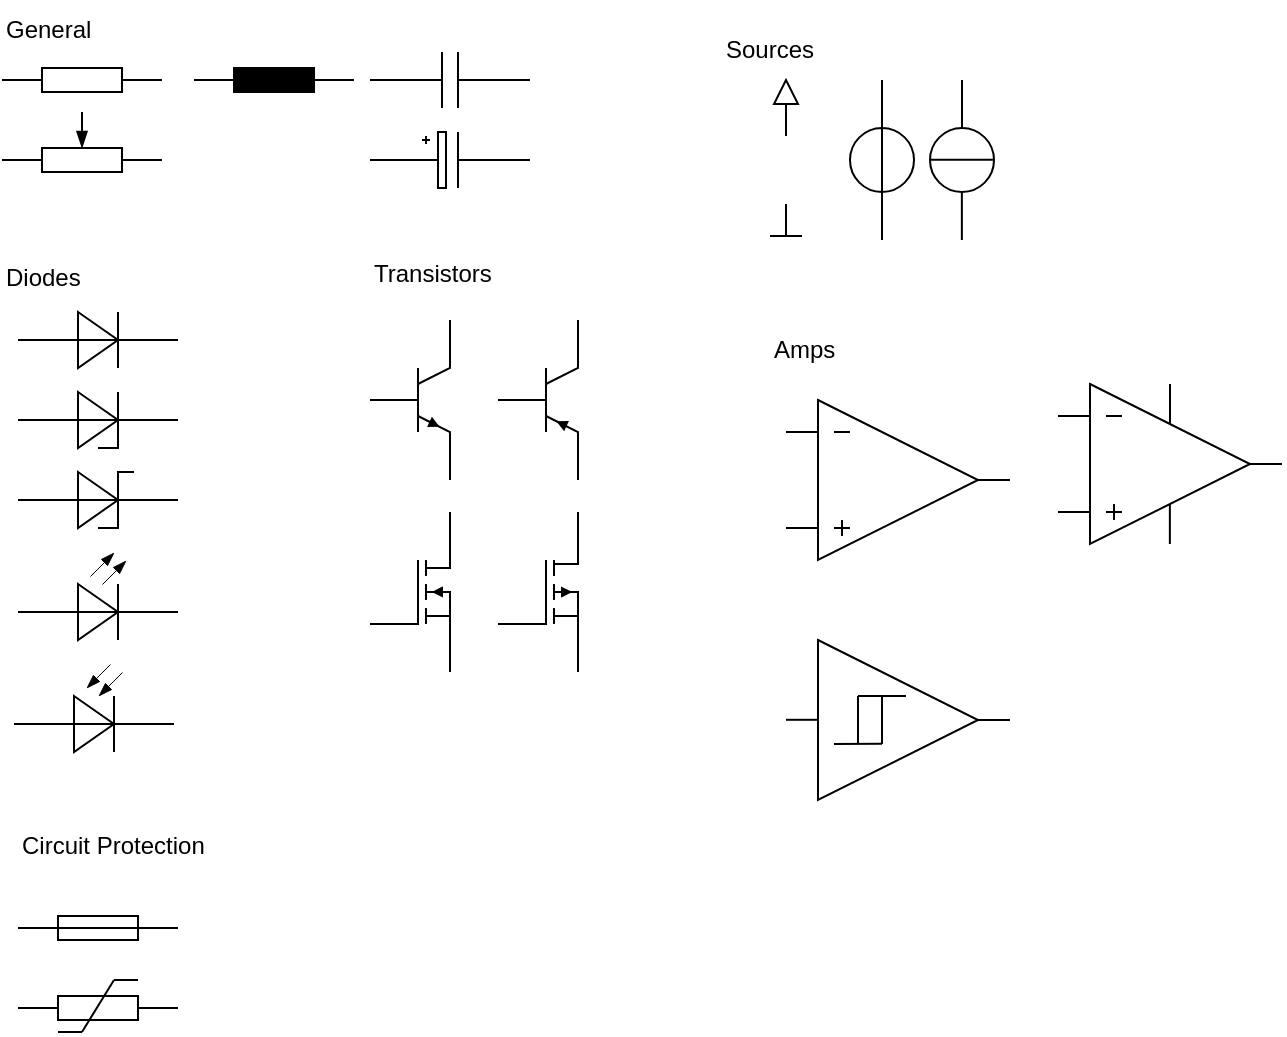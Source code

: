 <mxfile version="24.8.4">
  <diagram name="Seite-1" id="uJF8WzIQmdPLeI6v2VDX">
    <mxGraphModel dx="519" dy="517" grid="1" gridSize="2" guides="1" tooltips="1" connect="1" arrows="1" fold="1" page="1" pageScale="1" pageWidth="827" pageHeight="1169" math="1" shadow="0">
      <root>
        <mxCell id="0" />
        <mxCell id="1" parent="0" />
        <mxCell id="lXGe02pRSFepRyIFXycR-117" value="" style="group" parent="1" vertex="1" connectable="0">
          <mxGeometry x="120" y="42" width="80" height="12" as="geometry" />
        </mxCell>
        <mxCell id="lXGe02pRSFepRyIFXycR-118" value="" style="rounded=0;whiteSpace=wrap;html=1;movable=1;resizable=1;rotatable=1;deletable=1;editable=1;locked=0;connectable=0;container=0;rotation=0;points=[];glass=0;fillColor=#000000;" parent="lXGe02pRSFepRyIFXycR-117" vertex="1">
          <mxGeometry x="20" width="40" height="12" as="geometry" />
        </mxCell>
        <mxCell id="lXGe02pRSFepRyIFXycR-119" value="" style="endArrow=none;html=1;rounded=0;exitX=1;exitY=0.5;exitDx=0;exitDy=0;movable=1;resizable=1;rotatable=1;deletable=1;editable=1;locked=0;connectable=1;" parent="lXGe02pRSFepRyIFXycR-117" source="lXGe02pRSFepRyIFXycR-118" edge="1">
          <mxGeometry width="50" height="50" relative="1" as="geometry">
            <mxPoint x="80" y="76" as="sourcePoint" />
            <mxPoint x="80" y="6" as="targetPoint" />
          </mxGeometry>
        </mxCell>
        <mxCell id="lXGe02pRSFepRyIFXycR-120" value="" style="endArrow=none;html=1;rounded=0;exitX=0;exitY=0.5;exitDx=0;exitDy=0;movable=1;resizable=1;rotatable=1;deletable=1;editable=1;locked=0;connectable=1;" parent="lXGe02pRSFepRyIFXycR-117" source="lXGe02pRSFepRyIFXycR-118" edge="1">
          <mxGeometry width="50" height="50" relative="1" as="geometry">
            <mxPoint x="15" y="6" as="sourcePoint" />
            <mxPoint y="6" as="targetPoint" />
          </mxGeometry>
        </mxCell>
        <mxCell id="lXGe02pRSFepRyIFXycR-121" value="" style="group" parent="1" vertex="1" connectable="0">
          <mxGeometry x="24" y="42" width="80" height="12" as="geometry" />
        </mxCell>
        <mxCell id="lXGe02pRSFepRyIFXycR-122" value="" style="rounded=0;whiteSpace=wrap;html=1;movable=1;resizable=1;rotatable=1;deletable=1;editable=1;locked=0;connectable=0;container=0;rotation=0;points=[];glass=0;fillColor=none;" parent="lXGe02pRSFepRyIFXycR-121" vertex="1">
          <mxGeometry x="20" width="40" height="12" as="geometry" />
        </mxCell>
        <mxCell id="lXGe02pRSFepRyIFXycR-123" value="" style="endArrow=none;html=1;rounded=0;exitX=1;exitY=0.5;exitDx=0;exitDy=0;movable=1;resizable=1;rotatable=1;deletable=1;editable=1;locked=0;connectable=1;" parent="lXGe02pRSFepRyIFXycR-121" source="lXGe02pRSFepRyIFXycR-122" edge="1">
          <mxGeometry width="50" height="50" relative="1" as="geometry">
            <mxPoint x="80" y="76" as="sourcePoint" />
            <mxPoint x="80" y="6" as="targetPoint" />
          </mxGeometry>
        </mxCell>
        <mxCell id="lXGe02pRSFepRyIFXycR-124" value="" style="endArrow=none;html=1;rounded=0;exitX=0;exitY=0.5;exitDx=0;exitDy=0;movable=1;resizable=1;rotatable=1;deletable=1;editable=1;locked=0;connectable=1;" parent="lXGe02pRSFepRyIFXycR-121" source="lXGe02pRSFepRyIFXycR-122" edge="1">
          <mxGeometry width="50" height="50" relative="1" as="geometry">
            <mxPoint x="15" y="6" as="sourcePoint" />
            <mxPoint y="6" as="targetPoint" />
          </mxGeometry>
        </mxCell>
        <mxCell id="lXGe02pRSFepRyIFXycR-125" value="" style="group" parent="1" vertex="1" connectable="0">
          <mxGeometry x="208" y="34" width="80" height="28" as="geometry" />
        </mxCell>
        <mxCell id="lXGe02pRSFepRyIFXycR-126" value="" style="endArrow=none;html=1;rounded=0;movable=1;resizable=1;rotatable=1;deletable=1;editable=1;locked=0;connectable=1;" parent="lXGe02pRSFepRyIFXycR-125" edge="1">
          <mxGeometry width="50" height="50" relative="1" as="geometry">
            <mxPoint x="44" y="14" as="sourcePoint" />
            <mxPoint x="80" y="14" as="targetPoint" />
          </mxGeometry>
        </mxCell>
        <mxCell id="lXGe02pRSFepRyIFXycR-127" value="" style="endArrow=none;html=1;rounded=0;movable=1;resizable=1;rotatable=1;deletable=1;editable=1;locked=0;connectable=1;" parent="lXGe02pRSFepRyIFXycR-125" edge="1">
          <mxGeometry width="50" height="50" relative="1" as="geometry">
            <mxPoint x="36" y="14" as="sourcePoint" />
            <mxPoint y="14" as="targetPoint" />
          </mxGeometry>
        </mxCell>
        <mxCell id="lXGe02pRSFepRyIFXycR-128" value="" style="endArrow=none;html=1;rounded=0;movable=1;resizable=1;rotatable=1;deletable=1;editable=1;locked=0;connectable=1;" parent="lXGe02pRSFepRyIFXycR-125" edge="1">
          <mxGeometry width="50" height="50" relative="1" as="geometry">
            <mxPoint x="36" y="28" as="sourcePoint" />
            <mxPoint x="36" as="targetPoint" />
          </mxGeometry>
        </mxCell>
        <mxCell id="lXGe02pRSFepRyIFXycR-129" value="" style="endArrow=none;html=1;rounded=0;movable=1;resizable=1;rotatable=1;deletable=1;editable=1;locked=0;connectable=1;" parent="lXGe02pRSFepRyIFXycR-125" edge="1">
          <mxGeometry width="50" height="50" relative="1" as="geometry">
            <mxPoint x="44" y="28" as="sourcePoint" />
            <mxPoint x="44" as="targetPoint" />
          </mxGeometry>
        </mxCell>
        <mxCell id="lXGe02pRSFepRyIFXycR-130" value="" style="group" parent="1" vertex="1" connectable="0">
          <mxGeometry x="208" y="74" width="80" height="28" as="geometry" />
        </mxCell>
        <mxCell id="lXGe02pRSFepRyIFXycR-131" value="" style="endArrow=none;html=1;rounded=0;movable=1;resizable=1;rotatable=1;deletable=1;editable=1;locked=0;connectable=1;" parent="lXGe02pRSFepRyIFXycR-130" edge="1">
          <mxGeometry width="50" height="50" relative="1" as="geometry">
            <mxPoint x="44" y="14" as="sourcePoint" />
            <mxPoint x="80" y="14" as="targetPoint" />
          </mxGeometry>
        </mxCell>
        <mxCell id="lXGe02pRSFepRyIFXycR-132" value="" style="endArrow=none;html=1;rounded=0;movable=1;resizable=1;rotatable=1;deletable=1;editable=1;locked=0;connectable=1;" parent="lXGe02pRSFepRyIFXycR-130" edge="1">
          <mxGeometry width="50" height="50" relative="1" as="geometry">
            <mxPoint x="34" y="14" as="sourcePoint" />
            <mxPoint y="14" as="targetPoint" />
          </mxGeometry>
        </mxCell>
        <mxCell id="lXGe02pRSFepRyIFXycR-133" value="" style="endArrow=none;html=1;rounded=0;movable=1;resizable=1;rotatable=1;deletable=1;editable=1;locked=0;connectable=1;" parent="lXGe02pRSFepRyIFXycR-130" edge="1">
          <mxGeometry width="50" height="50" relative="1" as="geometry">
            <mxPoint x="44" y="28" as="sourcePoint" />
            <mxPoint x="44" as="targetPoint" />
          </mxGeometry>
        </mxCell>
        <mxCell id="lXGe02pRSFepRyIFXycR-134" value="" style="rounded=0;whiteSpace=wrap;html=1;fillColor=none;connectable=0;" parent="lXGe02pRSFepRyIFXycR-130" vertex="1">
          <mxGeometry x="34" width="4" height="28" as="geometry" />
        </mxCell>
        <mxCell id="lXGe02pRSFepRyIFXycR-135" value="" style="endArrow=none;html=1;rounded=0;movable=1;resizable=1;rotatable=1;deletable=1;editable=1;locked=0;connectable=1;" parent="lXGe02pRSFepRyIFXycR-130" edge="1">
          <mxGeometry width="50" height="50" relative="1" as="geometry">
            <mxPoint x="28" y="6" as="sourcePoint" />
            <mxPoint x="28" y="2" as="targetPoint" />
          </mxGeometry>
        </mxCell>
        <mxCell id="lXGe02pRSFepRyIFXycR-136" value="" style="endArrow=none;html=1;rounded=0;movable=1;resizable=1;rotatable=1;deletable=1;editable=1;locked=0;connectable=1;" parent="lXGe02pRSFepRyIFXycR-130" edge="1">
          <mxGeometry width="50" height="50" relative="1" as="geometry">
            <mxPoint x="30" y="4" as="sourcePoint" />
            <mxPoint x="26" y="4" as="targetPoint" />
            <Array as="points">
              <mxPoint x="28" y="4" />
            </Array>
          </mxGeometry>
        </mxCell>
        <mxCell id="lXGe02pRSFepRyIFXycR-137" value="" style="group" parent="1" vertex="1" connectable="0">
          <mxGeometry x="32" y="164" width="80" height="28" as="geometry" />
        </mxCell>
        <mxCell id="lXGe02pRSFepRyIFXycR-138" value="" style="endArrow=none;html=1;rounded=0;movable=1;resizable=1;rotatable=1;deletable=1;editable=1;locked=0;connectable=1;" parent="lXGe02pRSFepRyIFXycR-137" edge="1">
          <mxGeometry width="50" height="50" relative="1" as="geometry">
            <mxPoint x="80" y="14" as="sourcePoint" />
            <mxPoint y="14" as="targetPoint" />
          </mxGeometry>
        </mxCell>
        <mxCell id="lXGe02pRSFepRyIFXycR-139" value="" style="endArrow=none;html=1;rounded=0;movable=1;resizable=1;rotatable=1;deletable=1;editable=1;locked=0;connectable=1;" parent="lXGe02pRSFepRyIFXycR-137" edge="1">
          <mxGeometry width="50" height="50" relative="1" as="geometry">
            <mxPoint x="50" y="28" as="sourcePoint" />
            <mxPoint x="50" as="targetPoint" />
          </mxGeometry>
        </mxCell>
        <mxCell id="lXGe02pRSFepRyIFXycR-140" value="" style="triangle;whiteSpace=wrap;html=1;fillColor=none;rounded=0;points=[];connectable=0;" parent="lXGe02pRSFepRyIFXycR-137" vertex="1">
          <mxGeometry x="30" width="20" height="28" as="geometry" />
        </mxCell>
        <mxCell id="lXGe02pRSFepRyIFXycR-141" value="" style="group" parent="1" vertex="1" connectable="0">
          <mxGeometry x="32" y="204" width="80" height="28" as="geometry" />
        </mxCell>
        <mxCell id="lXGe02pRSFepRyIFXycR-142" value="" style="endArrow=none;html=1;rounded=0;movable=1;resizable=1;rotatable=1;deletable=1;editable=1;locked=0;connectable=1;" parent="lXGe02pRSFepRyIFXycR-141" edge="1">
          <mxGeometry width="50" height="50" relative="1" as="geometry">
            <mxPoint x="80" y="14" as="sourcePoint" />
            <mxPoint y="14" as="targetPoint" />
          </mxGeometry>
        </mxCell>
        <mxCell id="lXGe02pRSFepRyIFXycR-143" value="" style="endArrow=none;html=1;rounded=0;movable=1;resizable=1;rotatable=1;deletable=1;editable=1;locked=0;connectable=1;" parent="lXGe02pRSFepRyIFXycR-141" edge="1">
          <mxGeometry width="50" height="50" relative="1" as="geometry">
            <mxPoint x="40" y="28" as="sourcePoint" />
            <mxPoint x="50" as="targetPoint" />
            <Array as="points">
              <mxPoint x="50" y="28" />
            </Array>
          </mxGeometry>
        </mxCell>
        <mxCell id="lXGe02pRSFepRyIFXycR-144" value="" style="triangle;whiteSpace=wrap;html=1;fillColor=none;rounded=0;points=[];connectable=0;container=0;" parent="lXGe02pRSFepRyIFXycR-141" vertex="1">
          <mxGeometry x="30" width="20" height="28" as="geometry" />
        </mxCell>
        <mxCell id="lXGe02pRSFepRyIFXycR-145" value="" style="group" parent="1" vertex="1" connectable="0">
          <mxGeometry x="32" y="244" width="80" height="28" as="geometry" />
        </mxCell>
        <mxCell id="lXGe02pRSFepRyIFXycR-146" value="" style="endArrow=none;html=1;rounded=0;movable=1;resizable=1;rotatable=1;deletable=1;editable=1;locked=0;connectable=1;" parent="lXGe02pRSFepRyIFXycR-145" edge="1">
          <mxGeometry width="50" height="50" relative="1" as="geometry">
            <mxPoint x="80" y="14" as="sourcePoint" />
            <mxPoint y="14" as="targetPoint" />
          </mxGeometry>
        </mxCell>
        <mxCell id="lXGe02pRSFepRyIFXycR-147" value="" style="triangle;whiteSpace=wrap;html=1;fillColor=none;rounded=0;points=[];connectable=0;container=0;" parent="lXGe02pRSFepRyIFXycR-145" vertex="1">
          <mxGeometry x="30" width="20" height="28" as="geometry" />
        </mxCell>
        <mxCell id="lXGe02pRSFepRyIFXycR-148" value="" style="endArrow=none;html=1;rounded=0;movable=1;resizable=1;rotatable=1;deletable=1;editable=1;locked=0;connectable=1;" parent="lXGe02pRSFepRyIFXycR-145" edge="1">
          <mxGeometry width="50" height="50" relative="1" as="geometry">
            <mxPoint x="40" y="28" as="sourcePoint" />
            <mxPoint x="58" as="targetPoint" />
            <Array as="points">
              <mxPoint x="50" y="28" />
              <mxPoint x="50" />
            </Array>
          </mxGeometry>
        </mxCell>
        <mxCell id="lXGe02pRSFepRyIFXycR-149" value="" style="group;flipH=0;flipV=0;" parent="1" vertex="1" connectable="0">
          <mxGeometry x="208" y="168" width="40" height="80" as="geometry" />
        </mxCell>
        <mxCell id="lXGe02pRSFepRyIFXycR-150" value="" style="endArrow=none;html=1;rounded=0;movable=1;resizable=1;rotatable=1;deletable=1;editable=1;locked=0;connectable=1;" parent="lXGe02pRSFepRyIFXycR-149" edge="1">
          <mxGeometry width="50" height="50" relative="1" as="geometry">
            <mxPoint x="24" y="32" as="sourcePoint" />
            <mxPoint x="40" as="targetPoint" />
            <Array as="points">
              <mxPoint x="40" y="24" />
            </Array>
          </mxGeometry>
        </mxCell>
        <mxCell id="lXGe02pRSFepRyIFXycR-151" value="" style="endArrow=none;html=1;rounded=0;movable=1;resizable=1;rotatable=1;deletable=1;editable=1;locked=0;connectable=1;" parent="lXGe02pRSFepRyIFXycR-149" edge="1">
          <mxGeometry width="50" height="50" relative="1" as="geometry">
            <mxPoint x="24" y="48" as="sourcePoint" />
            <mxPoint x="40" y="80" as="targetPoint" />
            <Array as="points">
              <mxPoint x="40" y="56" />
            </Array>
          </mxGeometry>
        </mxCell>
        <mxCell id="lXGe02pRSFepRyIFXycR-152" value="" style="endArrow=none;html=1;rounded=0;movable=1;resizable=1;rotatable=1;deletable=1;editable=1;locked=0;connectable=1;" parent="lXGe02pRSFepRyIFXycR-149" edge="1">
          <mxGeometry width="50" height="50" relative="1" as="geometry">
            <mxPoint x="24" y="40" as="sourcePoint" />
            <mxPoint y="40" as="targetPoint" />
          </mxGeometry>
        </mxCell>
        <mxCell id="lXGe02pRSFepRyIFXycR-153" value="" style="endArrow=none;html=1;rounded=0;movable=1;resizable=1;rotatable=1;deletable=1;editable=1;locked=0;connectable=1;" parent="lXGe02pRSFepRyIFXycR-149" edge="1">
          <mxGeometry width="50" height="50" relative="1" as="geometry">
            <mxPoint x="24" y="56" as="sourcePoint" />
            <mxPoint x="24" y="24" as="targetPoint" />
          </mxGeometry>
        </mxCell>
        <mxCell id="lXGe02pRSFepRyIFXycR-154" value="" style="triangle;whiteSpace=wrap;html=1;fillColor=#000000;connectable=0;rotation=25;" parent="lXGe02pRSFepRyIFXycR-149" vertex="1">
          <mxGeometry x="30" y="50" width="4" height="4" as="geometry" />
        </mxCell>
        <mxCell id="lXGe02pRSFepRyIFXycR-155" value="" style="group;flipH=0;flipV=0;" parent="1" vertex="1" connectable="0">
          <mxGeometry x="272" y="168" width="40" height="80" as="geometry" />
        </mxCell>
        <mxCell id="lXGe02pRSFepRyIFXycR-156" value="" style="endArrow=none;html=1;rounded=0;movable=1;resizable=1;rotatable=1;deletable=1;editable=1;locked=0;connectable=1;" parent="lXGe02pRSFepRyIFXycR-155" edge="1">
          <mxGeometry width="50" height="50" relative="1" as="geometry">
            <mxPoint x="24" y="32" as="sourcePoint" />
            <mxPoint x="40" as="targetPoint" />
            <Array as="points">
              <mxPoint x="40" y="24" />
            </Array>
          </mxGeometry>
        </mxCell>
        <mxCell id="lXGe02pRSFepRyIFXycR-157" value="" style="endArrow=none;html=1;rounded=0;movable=1;resizable=1;rotatable=1;deletable=1;editable=1;locked=0;connectable=1;" parent="lXGe02pRSFepRyIFXycR-155" edge="1">
          <mxGeometry width="50" height="50" relative="1" as="geometry">
            <mxPoint x="24" y="48" as="sourcePoint" />
            <mxPoint x="40" y="80" as="targetPoint" />
            <Array as="points">
              <mxPoint x="40" y="56" />
            </Array>
          </mxGeometry>
        </mxCell>
        <mxCell id="lXGe02pRSFepRyIFXycR-158" value="" style="endArrow=none;html=1;rounded=0;movable=1;resizable=1;rotatable=1;deletable=1;editable=1;locked=0;connectable=1;" parent="lXGe02pRSFepRyIFXycR-155" edge="1">
          <mxGeometry width="50" height="50" relative="1" as="geometry">
            <mxPoint x="24" y="40" as="sourcePoint" />
            <mxPoint y="40" as="targetPoint" />
          </mxGeometry>
        </mxCell>
        <mxCell id="lXGe02pRSFepRyIFXycR-159" value="" style="endArrow=none;html=1;rounded=0;movable=1;resizable=1;rotatable=1;deletable=1;editable=1;locked=0;connectable=1;" parent="lXGe02pRSFepRyIFXycR-155" edge="1">
          <mxGeometry width="50" height="50" relative="1" as="geometry">
            <mxPoint x="24" y="56" as="sourcePoint" />
            <mxPoint x="24" y="24" as="targetPoint" />
          </mxGeometry>
        </mxCell>
        <mxCell id="lXGe02pRSFepRyIFXycR-160" value="" style="triangle;whiteSpace=wrap;html=1;fillColor=#000000;connectable=0;rotation=25;flipH=1;container=0;" parent="lXGe02pRSFepRyIFXycR-155" vertex="1">
          <mxGeometry x="30" y="50" width="4" height="4" as="geometry" />
        </mxCell>
        <mxCell id="lXGe02pRSFepRyIFXycR-179" value="" style="group" parent="1" vertex="1" connectable="0">
          <mxGeometry x="410" y="48" width="12" height="28" as="geometry" />
        </mxCell>
        <mxCell id="lXGe02pRSFepRyIFXycR-180" value="" style="endArrow=none;html=1;rounded=0;" parent="lXGe02pRSFepRyIFXycR-179" edge="1">
          <mxGeometry width="50" height="50" relative="1" as="geometry">
            <mxPoint x="6" y="28" as="sourcePoint" />
            <mxPoint x="6" y="12" as="targetPoint" />
          </mxGeometry>
        </mxCell>
        <mxCell id="lXGe02pRSFepRyIFXycR-181" value="" style="endArrow=none;html=1;rounded=0;" parent="lXGe02pRSFepRyIFXycR-179" edge="1">
          <mxGeometry width="50" height="50" relative="1" as="geometry">
            <mxPoint x="6" y="12" as="sourcePoint" />
            <mxPoint x="6" y="12" as="targetPoint" />
            <Array as="points">
              <mxPoint x="12" y="12" />
              <mxPoint x="6" />
              <mxPoint y="12" />
            </Array>
          </mxGeometry>
        </mxCell>
        <mxCell id="lXGe02pRSFepRyIFXycR-182" value="" style="group" parent="1" vertex="1" connectable="0">
          <mxGeometry x="408" y="110" width="16" height="16" as="geometry" />
        </mxCell>
        <mxCell id="lXGe02pRSFepRyIFXycR-183" value="" style="endArrow=none;html=1;rounded=0;" parent="lXGe02pRSFepRyIFXycR-182" edge="1">
          <mxGeometry width="50" height="50" relative="1" as="geometry">
            <mxPoint x="8" y="16" as="sourcePoint" />
            <mxPoint x="8" as="targetPoint" />
          </mxGeometry>
        </mxCell>
        <mxCell id="lXGe02pRSFepRyIFXycR-184" value="" style="endArrow=none;html=1;rounded=0;" parent="lXGe02pRSFepRyIFXycR-182" edge="1">
          <mxGeometry width="50" height="50" relative="1" as="geometry">
            <mxPoint x="16" y="16" as="sourcePoint" />
            <mxPoint y="16" as="targetPoint" />
          </mxGeometry>
        </mxCell>
        <mxCell id="lXGe02pRSFepRyIFXycR-189" value="General" style="text;html=1;align=left;verticalAlign=middle;whiteSpace=wrap;rounded=0;" parent="1" vertex="1">
          <mxGeometry x="24" y="8" width="60" height="30" as="geometry" />
        </mxCell>
        <mxCell id="lXGe02pRSFepRyIFXycR-190" value="Diodes" style="text;html=1;align=left;verticalAlign=middle;whiteSpace=wrap;rounded=0;" parent="1" vertex="1">
          <mxGeometry x="24" y="132" width="60" height="30" as="geometry" />
        </mxCell>
        <mxCell id="lXGe02pRSFepRyIFXycR-192" value="Sources" style="text;html=1;align=left;verticalAlign=middle;whiteSpace=wrap;rounded=0;" parent="1" vertex="1">
          <mxGeometry x="384" y="18" width="60" height="30" as="geometry" />
        </mxCell>
        <mxCell id="sxY93o5vpmKEjjtzFpRt-1" value="" style="group;rotation=-90;" vertex="1" connectable="0" parent="1">
          <mxGeometry x="50" y="266" width="44" height="80" as="geometry" />
        </mxCell>
        <mxCell id="sxY93o5vpmKEjjtzFpRt-2" value="" style="endArrow=blockThin;html=1;rounded=0;endFill=1;strokeWidth=0.5;" edge="1" parent="sxY93o5vpmKEjjtzFpRt-1">
          <mxGeometry width="50" height="50" relative="1" as="geometry">
            <mxPoint x="18" y="30" as="sourcePoint" />
            <mxPoint x="30" y="18" as="targetPoint" />
          </mxGeometry>
        </mxCell>
        <mxCell id="sxY93o5vpmKEjjtzFpRt-3" value="" style="endArrow=blockThin;html=1;rounded=0;endFill=1;strokeWidth=0.5;" edge="1" parent="sxY93o5vpmKEjjtzFpRt-1">
          <mxGeometry width="50" height="50" relative="1" as="geometry">
            <mxPoint x="24" y="34" as="sourcePoint" />
            <mxPoint x="36" y="22" as="targetPoint" />
          </mxGeometry>
        </mxCell>
        <mxCell id="sxY93o5vpmKEjjtzFpRt-4" value="" style="endArrow=none;html=1;rounded=0;movable=1;resizable=1;rotatable=1;deletable=1;editable=1;locked=0;connectable=1;" edge="1" parent="sxY93o5vpmKEjjtzFpRt-1">
          <mxGeometry width="50" height="50" relative="1" as="geometry">
            <mxPoint x="62" y="48" as="sourcePoint" />
            <mxPoint x="-18" y="48" as="targetPoint" />
          </mxGeometry>
        </mxCell>
        <mxCell id="sxY93o5vpmKEjjtzFpRt-5" value="" style="endArrow=none;html=1;rounded=0;movable=1;resizable=1;rotatable=1;deletable=1;editable=1;locked=0;connectable=1;" edge="1" parent="sxY93o5vpmKEjjtzFpRt-1">
          <mxGeometry width="50" height="50" relative="1" as="geometry">
            <mxPoint x="32" y="62" as="sourcePoint" />
            <mxPoint x="32" y="34" as="targetPoint" />
          </mxGeometry>
        </mxCell>
        <mxCell id="sxY93o5vpmKEjjtzFpRt-6" value="" style="triangle;whiteSpace=wrap;html=1;fillColor=none;rounded=0;points=[];connectable=0;rotation=0;container=0;" vertex="1" parent="sxY93o5vpmKEjjtzFpRt-1">
          <mxGeometry x="12" y="34" width="20" height="28" as="geometry" />
        </mxCell>
        <mxCell id="sxY93o5vpmKEjjtzFpRt-7" value="" style="group;rotation=-90;" vertex="1" connectable="0" parent="1">
          <mxGeometry x="48" y="322" width="44" height="80" as="geometry" />
        </mxCell>
        <mxCell id="sxY93o5vpmKEjjtzFpRt-8" value="" style="endArrow=blockThin;html=1;rounded=0;endFill=1;strokeWidth=0.5;" edge="1" parent="sxY93o5vpmKEjjtzFpRt-7">
          <mxGeometry width="50" height="50" relative="1" as="geometry">
            <mxPoint x="30" y="18" as="sourcePoint" />
            <mxPoint x="18" y="30" as="targetPoint" />
          </mxGeometry>
        </mxCell>
        <mxCell id="sxY93o5vpmKEjjtzFpRt-9" value="" style="endArrow=blockThin;html=1;rounded=0;endFill=1;strokeWidth=0.5;" edge="1" parent="sxY93o5vpmKEjjtzFpRt-7">
          <mxGeometry width="50" height="50" relative="1" as="geometry">
            <mxPoint x="36" y="22" as="sourcePoint" />
            <mxPoint x="24" y="34" as="targetPoint" />
          </mxGeometry>
        </mxCell>
        <mxCell id="sxY93o5vpmKEjjtzFpRt-10" value="" style="endArrow=none;html=1;rounded=0;movable=1;resizable=1;rotatable=1;deletable=1;editable=1;locked=0;connectable=1;" edge="1" parent="sxY93o5vpmKEjjtzFpRt-7">
          <mxGeometry width="50" height="50" relative="1" as="geometry">
            <mxPoint x="62" y="48" as="sourcePoint" />
            <mxPoint x="-18" y="48" as="targetPoint" />
          </mxGeometry>
        </mxCell>
        <mxCell id="sxY93o5vpmKEjjtzFpRt-11" value="" style="endArrow=none;html=1;rounded=0;movable=1;resizable=1;rotatable=1;deletable=1;editable=1;locked=0;connectable=1;" edge="1" parent="sxY93o5vpmKEjjtzFpRt-7">
          <mxGeometry width="50" height="50" relative="1" as="geometry">
            <mxPoint x="32" y="62" as="sourcePoint" />
            <mxPoint x="32" y="34" as="targetPoint" />
          </mxGeometry>
        </mxCell>
        <mxCell id="sxY93o5vpmKEjjtzFpRt-12" value="" style="triangle;whiteSpace=wrap;html=1;fillColor=none;rounded=0;points=[];connectable=0;rotation=0;container=0;" vertex="1" parent="sxY93o5vpmKEjjtzFpRt-7">
          <mxGeometry x="12" y="34" width="20" height="28" as="geometry" />
        </mxCell>
        <mxCell id="sxY93o5vpmKEjjtzFpRt-18" value="Transistors" style="text;html=1;align=left;verticalAlign=middle;whiteSpace=wrap;rounded=0;" vertex="1" parent="1">
          <mxGeometry x="208" y="130" width="60" height="30" as="geometry" />
        </mxCell>
        <mxCell id="sxY93o5vpmKEjjtzFpRt-19" value="Circuit Protection" style="text;html=1;align=left;verticalAlign=middle;whiteSpace=wrap;rounded=0;" vertex="1" parent="1">
          <mxGeometry x="32" y="416" width="106" height="30" as="geometry" />
        </mxCell>
        <mxCell id="sxY93o5vpmKEjjtzFpRt-20" value="" style="group" vertex="1" connectable="0" parent="1">
          <mxGeometry x="32" y="466" width="80" height="12" as="geometry" />
        </mxCell>
        <mxCell id="sxY93o5vpmKEjjtzFpRt-21" value="" style="rounded=0;whiteSpace=wrap;html=1;movable=1;resizable=1;rotatable=1;deletable=1;editable=1;locked=0;connectable=0;container=0;rotation=0;points=[];glass=0;fillColor=none;" vertex="1" parent="sxY93o5vpmKEjjtzFpRt-20">
          <mxGeometry x="20" width="40" height="12" as="geometry" />
        </mxCell>
        <mxCell id="sxY93o5vpmKEjjtzFpRt-22" value="" style="endArrow=none;html=1;rounded=0;exitX=1;exitY=0.5;exitDx=0;exitDy=0;movable=1;resizable=1;rotatable=1;deletable=1;editable=1;locked=0;connectable=1;" edge="1" parent="sxY93o5vpmKEjjtzFpRt-20" source="sxY93o5vpmKEjjtzFpRt-21">
          <mxGeometry width="50" height="50" relative="1" as="geometry">
            <mxPoint x="80" y="76" as="sourcePoint" />
            <mxPoint x="80" y="6" as="targetPoint" />
          </mxGeometry>
        </mxCell>
        <mxCell id="sxY93o5vpmKEjjtzFpRt-23" value="" style="endArrow=none;html=1;rounded=0;movable=1;resizable=1;rotatable=1;deletable=1;editable=1;locked=0;connectable=1;" edge="1" parent="sxY93o5vpmKEjjtzFpRt-20">
          <mxGeometry width="50" height="50" relative="1" as="geometry">
            <mxPoint x="62" y="6" as="sourcePoint" />
            <mxPoint y="6" as="targetPoint" />
          </mxGeometry>
        </mxCell>
        <mxCell id="sxY93o5vpmKEjjtzFpRt-24" value="" style="group" vertex="1" connectable="0" parent="1">
          <mxGeometry x="32" y="498" width="80" height="26" as="geometry" />
        </mxCell>
        <mxCell id="sxY93o5vpmKEjjtzFpRt-25" value="" style="rounded=0;whiteSpace=wrap;html=1;movable=1;resizable=1;rotatable=1;deletable=1;editable=1;locked=0;connectable=0;container=0;rotation=0;points=[];glass=0;fillColor=none;" vertex="1" parent="sxY93o5vpmKEjjtzFpRt-24">
          <mxGeometry x="20" y="8" width="40" height="12" as="geometry" />
        </mxCell>
        <mxCell id="sxY93o5vpmKEjjtzFpRt-26" value="" style="endArrow=none;html=1;rounded=0;exitX=1;exitY=0.5;exitDx=0;exitDy=0;movable=1;resizable=1;rotatable=1;deletable=1;editable=1;locked=0;connectable=1;" edge="1" parent="sxY93o5vpmKEjjtzFpRt-24" source="sxY93o5vpmKEjjtzFpRt-25">
          <mxGeometry width="50" height="50" relative="1" as="geometry">
            <mxPoint x="80" y="84" as="sourcePoint" />
            <mxPoint x="80" y="14" as="targetPoint" />
          </mxGeometry>
        </mxCell>
        <mxCell id="sxY93o5vpmKEjjtzFpRt-27" value="" style="endArrow=none;html=1;rounded=0;exitX=0;exitY=0.5;exitDx=0;exitDy=0;movable=1;resizable=1;rotatable=1;deletable=1;editable=1;locked=0;connectable=1;" edge="1" parent="sxY93o5vpmKEjjtzFpRt-24" source="sxY93o5vpmKEjjtzFpRt-25">
          <mxGeometry width="50" height="50" relative="1" as="geometry">
            <mxPoint x="15" y="14" as="sourcePoint" />
            <mxPoint y="14" as="targetPoint" />
          </mxGeometry>
        </mxCell>
        <mxCell id="sxY93o5vpmKEjjtzFpRt-28" value="" style="endArrow=none;html=1;rounded=0;" edge="1" parent="sxY93o5vpmKEjjtzFpRt-24">
          <mxGeometry width="50" height="50" relative="1" as="geometry">
            <mxPoint x="48" as="sourcePoint" />
            <mxPoint x="60" as="targetPoint" />
          </mxGeometry>
        </mxCell>
        <mxCell id="sxY93o5vpmKEjjtzFpRt-29" value="" style="endArrow=none;html=1;rounded=0;" edge="1" parent="sxY93o5vpmKEjjtzFpRt-24">
          <mxGeometry width="50" height="50" relative="1" as="geometry">
            <mxPoint x="20" y="26" as="sourcePoint" />
            <mxPoint x="32" y="26" as="targetPoint" />
          </mxGeometry>
        </mxCell>
        <mxCell id="sxY93o5vpmKEjjtzFpRt-30" value="" style="endArrow=none;html=1;rounded=0;" edge="1" parent="sxY93o5vpmKEjjtzFpRt-24">
          <mxGeometry width="50" height="50" relative="1" as="geometry">
            <mxPoint x="48" as="sourcePoint" />
            <mxPoint x="32" y="26" as="targetPoint" />
          </mxGeometry>
        </mxCell>
        <mxCell id="lXGe02pRSFepRyIFXycR-171" value="" style="endArrow=none;html=1;rounded=0;movable=1;resizable=1;rotatable=1;deletable=1;editable=1;locked=0;connectable=1;" parent="1" edge="1">
          <mxGeometry width="50" height="50" relative="1" as="geometry">
            <mxPoint x="300" y="290" as="sourcePoint" />
            <mxPoint x="312" y="264" as="targetPoint" />
            <Array as="points">
              <mxPoint x="312" y="290" />
            </Array>
          </mxGeometry>
        </mxCell>
        <mxCell id="lXGe02pRSFepRyIFXycR-173" value="" style="endArrow=none;html=1;rounded=0;movable=1;resizable=1;rotatable=1;deletable=1;editable=1;locked=0;connectable=1;" parent="1" edge="1">
          <mxGeometry width="50" height="50" relative="1" as="geometry">
            <mxPoint x="272" y="320" as="sourcePoint" />
            <mxPoint x="296" y="288" as="targetPoint" />
            <Array as="points">
              <mxPoint x="296" y="320" />
            </Array>
          </mxGeometry>
        </mxCell>
        <mxCell id="lXGe02pRSFepRyIFXycR-174" value="" style="triangle;whiteSpace=wrap;html=1;fillColor=#000000;connectable=0;rotation=0;flipH=0;container=0;flipV=1;" parent="1" vertex="1">
          <mxGeometry x="304" y="302" width="4" height="4" as="geometry" />
        </mxCell>
        <mxCell id="lXGe02pRSFepRyIFXycR-175" value="" style="endArrow=none;html=1;rounded=0;movable=1;resizable=1;rotatable=1;deletable=1;editable=1;locked=0;connectable=1;" parent="1" edge="1">
          <mxGeometry width="50" height="50" relative="1" as="geometry">
            <mxPoint x="300" y="304" as="sourcePoint" />
            <mxPoint x="312" y="316" as="targetPoint" />
            <Array as="points">
              <mxPoint x="312" y="304" />
            </Array>
          </mxGeometry>
        </mxCell>
        <mxCell id="lXGe02pRSFepRyIFXycR-176" value="" style="endArrow=none;html=1;rounded=0;movable=1;resizable=1;rotatable=1;deletable=1;editable=1;locked=0;connectable=1;" parent="1" edge="1">
          <mxGeometry width="50" height="50" relative="1" as="geometry">
            <mxPoint x="300" y="296" as="sourcePoint" />
            <mxPoint x="300" y="288" as="targetPoint" />
          </mxGeometry>
        </mxCell>
        <mxCell id="lXGe02pRSFepRyIFXycR-177" value="" style="endArrow=none;html=1;rounded=0;movable=1;resizable=1;rotatable=1;deletable=1;editable=1;locked=0;connectable=1;" parent="1" edge="1">
          <mxGeometry width="50" height="50" relative="1" as="geometry">
            <mxPoint x="300" y="308" as="sourcePoint" />
            <mxPoint x="300" y="300" as="targetPoint" />
          </mxGeometry>
        </mxCell>
        <mxCell id="lXGe02pRSFepRyIFXycR-178" value="" style="endArrow=none;html=1;rounded=0;movable=1;resizable=1;rotatable=1;deletable=1;editable=1;locked=0;connectable=1;" parent="1" edge="1">
          <mxGeometry width="50" height="50" relative="1" as="geometry">
            <mxPoint x="300" y="320" as="sourcePoint" />
            <mxPoint x="300" y="312" as="targetPoint" />
          </mxGeometry>
        </mxCell>
        <mxCell id="lXGe02pRSFepRyIFXycR-172" value="" style="endArrow=none;html=1;rounded=0;movable=1;resizable=1;rotatable=1;deletable=1;editable=1;locked=0;connectable=1;" parent="1" edge="1">
          <mxGeometry width="50" height="50" relative="1" as="geometry">
            <mxPoint x="300" y="316" as="sourcePoint" />
            <mxPoint x="312" y="344" as="targetPoint" />
            <Array as="points">
              <mxPoint x="312" y="316" />
            </Array>
          </mxGeometry>
        </mxCell>
        <mxCell id="lXGe02pRSFepRyIFXycR-162" value="" style="endArrow=none;html=1;rounded=0;movable=1;resizable=1;rotatable=1;deletable=1;editable=1;locked=0;connectable=1;" parent="1" edge="1">
          <mxGeometry width="50" height="50" relative="1" as="geometry">
            <mxPoint x="236" y="292" as="sourcePoint" />
            <mxPoint x="248" y="264" as="targetPoint" />
            <Array as="points">
              <mxPoint x="248" y="292" />
            </Array>
          </mxGeometry>
        </mxCell>
        <mxCell id="lXGe02pRSFepRyIFXycR-164" value="" style="endArrow=none;html=1;rounded=0;movable=1;resizable=1;rotatable=1;deletable=1;editable=1;locked=0;connectable=1;" parent="1" edge="1">
          <mxGeometry width="50" height="50" relative="1" as="geometry">
            <mxPoint x="208" y="320" as="sourcePoint" />
            <mxPoint x="232" y="288" as="targetPoint" />
            <Array as="points">
              <mxPoint x="232" y="320" />
            </Array>
          </mxGeometry>
        </mxCell>
        <mxCell id="lXGe02pRSFepRyIFXycR-165" value="" style="triangle;whiteSpace=wrap;html=1;fillColor=#000000;connectable=0;rotation=0;flipH=1;container=0;" parent="1" vertex="1">
          <mxGeometry x="240" y="302" width="4" height="4" as="geometry" />
        </mxCell>
        <mxCell id="lXGe02pRSFepRyIFXycR-166" value="" style="endArrow=none;html=1;rounded=0;movable=1;resizable=1;rotatable=1;deletable=1;editable=1;locked=0;connectable=1;" parent="1" edge="1">
          <mxGeometry width="50" height="50" relative="1" as="geometry">
            <mxPoint x="236" y="304" as="sourcePoint" />
            <mxPoint x="248" y="316" as="targetPoint" />
            <Array as="points">
              <mxPoint x="248" y="304" />
            </Array>
          </mxGeometry>
        </mxCell>
        <mxCell id="lXGe02pRSFepRyIFXycR-167" value="" style="endArrow=none;html=1;rounded=0;movable=1;resizable=1;rotatable=1;deletable=1;editable=1;locked=0;connectable=1;" parent="1" edge="1">
          <mxGeometry width="50" height="50" relative="1" as="geometry">
            <mxPoint x="236" y="296" as="sourcePoint" />
            <mxPoint x="236" y="288" as="targetPoint" />
          </mxGeometry>
        </mxCell>
        <mxCell id="lXGe02pRSFepRyIFXycR-168" value="" style="endArrow=none;html=1;rounded=0;movable=1;resizable=1;rotatable=1;deletable=1;editable=1;locked=0;connectable=1;" parent="1" edge="1">
          <mxGeometry width="50" height="50" relative="1" as="geometry">
            <mxPoint x="236" y="308" as="sourcePoint" />
            <mxPoint x="236" y="300" as="targetPoint" />
          </mxGeometry>
        </mxCell>
        <mxCell id="lXGe02pRSFepRyIFXycR-169" value="" style="endArrow=none;html=1;rounded=0;movable=1;resizable=1;rotatable=1;deletable=1;editable=1;locked=0;connectable=1;" parent="1" edge="1">
          <mxGeometry width="50" height="50" relative="1" as="geometry">
            <mxPoint x="236" y="320" as="sourcePoint" />
            <mxPoint x="236" y="312" as="targetPoint" />
          </mxGeometry>
        </mxCell>
        <mxCell id="lXGe02pRSFepRyIFXycR-163" value="" style="endArrow=none;html=1;rounded=0;movable=1;resizable=1;rotatable=1;deletable=1;editable=1;locked=0;connectable=1;" parent="1" edge="1">
          <mxGeometry width="50" height="50" relative="1" as="geometry">
            <mxPoint x="236" y="316" as="sourcePoint" />
            <mxPoint x="248" y="344" as="targetPoint" />
            <Array as="points">
              <mxPoint x="248" y="316" />
            </Array>
          </mxGeometry>
        </mxCell>
        <mxCell id="sxY93o5vpmKEjjtzFpRt-31" value="" style="group" vertex="1" connectable="0" parent="1">
          <mxGeometry x="448" y="48" width="32" height="80" as="geometry" />
        </mxCell>
        <mxCell id="sxY93o5vpmKEjjtzFpRt-32" value="" style="ellipse;whiteSpace=wrap;html=1;aspect=fixed;fillColor=none;points=[];" vertex="1" parent="sxY93o5vpmKEjjtzFpRt-31">
          <mxGeometry y="24" width="32" height="32" as="geometry" />
        </mxCell>
        <mxCell id="sxY93o5vpmKEjjtzFpRt-33" value="" style="endArrow=none;html=1;rounded=0;" edge="1" parent="sxY93o5vpmKEjjtzFpRt-31">
          <mxGeometry width="50" height="50" relative="1" as="geometry">
            <mxPoint x="16" y="80" as="sourcePoint" />
            <mxPoint x="16" as="targetPoint" />
          </mxGeometry>
        </mxCell>
        <mxCell id="sxY93o5vpmKEjjtzFpRt-34" value="" style="group" vertex="1" connectable="0" parent="1">
          <mxGeometry x="488" y="48" width="32" height="80" as="geometry" />
        </mxCell>
        <mxCell id="sxY93o5vpmKEjjtzFpRt-35" value="" style="ellipse;whiteSpace=wrap;html=1;aspect=fixed;fillColor=none;points=[];" vertex="1" parent="sxY93o5vpmKEjjtzFpRt-34">
          <mxGeometry y="24" width="32" height="32" as="geometry" />
        </mxCell>
        <mxCell id="sxY93o5vpmKEjjtzFpRt-36" value="" style="endArrow=none;html=1;rounded=0;" edge="1" parent="sxY93o5vpmKEjjtzFpRt-34">
          <mxGeometry width="50" height="50" relative="1" as="geometry">
            <mxPoint x="16" y="24" as="sourcePoint" />
            <mxPoint x="16" as="targetPoint" />
          </mxGeometry>
        </mxCell>
        <mxCell id="sxY93o5vpmKEjjtzFpRt-37" value="" style="endArrow=none;html=1;rounded=0;" edge="1" parent="sxY93o5vpmKEjjtzFpRt-34">
          <mxGeometry width="50" height="50" relative="1" as="geometry">
            <mxPoint x="15.93" y="80" as="sourcePoint" />
            <mxPoint x="15.93" y="56" as="targetPoint" />
          </mxGeometry>
        </mxCell>
        <mxCell id="sxY93o5vpmKEjjtzFpRt-38" value="" style="endArrow=none;html=1;rounded=0;" edge="1" parent="sxY93o5vpmKEjjtzFpRt-34">
          <mxGeometry width="50" height="50" relative="1" as="geometry">
            <mxPoint x="32" y="39.93" as="sourcePoint" />
            <mxPoint y="39.93" as="targetPoint" />
          </mxGeometry>
        </mxCell>
        <mxCell id="sxY93o5vpmKEjjtzFpRt-46" value="" style="group" vertex="1" connectable="0" parent="1">
          <mxGeometry x="24" y="64" width="80" height="30" as="geometry" />
        </mxCell>
        <mxCell id="sxY93o5vpmKEjjtzFpRt-47" value="" style="rounded=0;whiteSpace=wrap;html=1;movable=1;resizable=1;rotatable=1;deletable=1;editable=1;locked=0;connectable=0;container=0;rotation=0;points=[];glass=0;fillColor=none;" vertex="1" parent="sxY93o5vpmKEjjtzFpRt-46">
          <mxGeometry x="20" y="18" width="40" height="12" as="geometry" />
        </mxCell>
        <mxCell id="sxY93o5vpmKEjjtzFpRt-48" value="" style="endArrow=none;html=1;rounded=0;exitX=1;exitY=0.5;exitDx=0;exitDy=0;movable=1;resizable=1;rotatable=1;deletable=1;editable=1;locked=0;connectable=1;" edge="1" parent="sxY93o5vpmKEjjtzFpRt-46" source="sxY93o5vpmKEjjtzFpRt-47">
          <mxGeometry width="50" height="50" relative="1" as="geometry">
            <mxPoint x="80" y="94" as="sourcePoint" />
            <mxPoint x="80" y="24" as="targetPoint" />
          </mxGeometry>
        </mxCell>
        <mxCell id="sxY93o5vpmKEjjtzFpRt-49" value="" style="endArrow=none;html=1;rounded=0;exitX=0;exitY=0.5;exitDx=0;exitDy=0;movable=1;resizable=1;rotatable=1;deletable=1;editable=1;locked=0;connectable=1;" edge="1" parent="sxY93o5vpmKEjjtzFpRt-46" source="sxY93o5vpmKEjjtzFpRt-47">
          <mxGeometry width="50" height="50" relative="1" as="geometry">
            <mxPoint x="15" y="24" as="sourcePoint" />
            <mxPoint y="24" as="targetPoint" />
          </mxGeometry>
        </mxCell>
        <mxCell id="sxY93o5vpmKEjjtzFpRt-50" value="" style="endArrow=none;html=1;rounded=0;movable=1;resizable=1;rotatable=1;deletable=1;editable=1;locked=0;connectable=1;startArrow=blockThin;startFill=1;" edge="1" parent="sxY93o5vpmKEjjtzFpRt-46">
          <mxGeometry width="50" height="50" relative="1" as="geometry">
            <mxPoint x="40" y="18" as="sourcePoint" />
            <mxPoint x="40" as="targetPoint" />
          </mxGeometry>
        </mxCell>
        <mxCell id="sxY93o5vpmKEjjtzFpRt-51" value="Amps" style="text;html=1;align=left;verticalAlign=middle;whiteSpace=wrap;rounded=0;" vertex="1" parent="1">
          <mxGeometry x="408" y="168" width="60" height="30" as="geometry" />
        </mxCell>
        <mxCell id="sxY93o5vpmKEjjtzFpRt-52" value="" style="group" vertex="1" connectable="0" parent="1">
          <mxGeometry x="416" y="208.0" width="112" height="80" as="geometry" />
        </mxCell>
        <mxCell id="sxY93o5vpmKEjjtzFpRt-53" value="" style="triangle;whiteSpace=wrap;html=1;points=[];fillColor=none;connectable=0;" vertex="1" parent="sxY93o5vpmKEjjtzFpRt-52">
          <mxGeometry x="16" width="80" height="80" as="geometry" />
        </mxCell>
        <mxCell id="sxY93o5vpmKEjjtzFpRt-54" value="" style="endArrow=none;html=1;rounded=0;" edge="1" parent="sxY93o5vpmKEjjtzFpRt-52">
          <mxGeometry width="50" height="50" relative="1" as="geometry">
            <mxPoint x="16" y="16" as="sourcePoint" />
            <mxPoint y="16" as="targetPoint" />
          </mxGeometry>
        </mxCell>
        <mxCell id="sxY93o5vpmKEjjtzFpRt-55" value="" style="endArrow=none;html=1;rounded=0;" edge="1" parent="sxY93o5vpmKEjjtzFpRt-52">
          <mxGeometry width="50" height="50" relative="1" as="geometry">
            <mxPoint x="16" y="64" as="sourcePoint" />
            <mxPoint y="64" as="targetPoint" />
          </mxGeometry>
        </mxCell>
        <mxCell id="sxY93o5vpmKEjjtzFpRt-56" value="" style="endArrow=none;html=1;rounded=0;" edge="1" parent="sxY93o5vpmKEjjtzFpRt-52">
          <mxGeometry width="50" height="50" relative="1" as="geometry">
            <mxPoint x="32" y="64" as="sourcePoint" />
            <mxPoint x="24" y="64" as="targetPoint" />
          </mxGeometry>
        </mxCell>
        <mxCell id="sxY93o5vpmKEjjtzFpRt-57" value="" style="endArrow=none;html=1;rounded=0;" edge="1" parent="sxY93o5vpmKEjjtzFpRt-52">
          <mxGeometry width="50" height="50" relative="1" as="geometry">
            <mxPoint x="28" y="60" as="sourcePoint" />
            <mxPoint x="28" y="68" as="targetPoint" />
          </mxGeometry>
        </mxCell>
        <mxCell id="sxY93o5vpmKEjjtzFpRt-58" value="" style="endArrow=none;html=1;rounded=0;" edge="1" parent="sxY93o5vpmKEjjtzFpRt-52">
          <mxGeometry width="50" height="50" relative="1" as="geometry">
            <mxPoint x="32" y="16" as="sourcePoint" />
            <mxPoint x="24" y="16" as="targetPoint" />
          </mxGeometry>
        </mxCell>
        <mxCell id="sxY93o5vpmKEjjtzFpRt-59" value="" style="endArrow=none;html=1;rounded=0;" edge="1" parent="sxY93o5vpmKEjjtzFpRt-52">
          <mxGeometry width="50" height="50" relative="1" as="geometry">
            <mxPoint x="112" y="40" as="sourcePoint" />
            <mxPoint x="96" y="40" as="targetPoint" />
          </mxGeometry>
        </mxCell>
        <mxCell id="sxY93o5vpmKEjjtzFpRt-60" value="" style="group" vertex="1" connectable="0" parent="1">
          <mxGeometry x="552" y="200" width="112" height="80" as="geometry" />
        </mxCell>
        <mxCell id="sxY93o5vpmKEjjtzFpRt-61" value="" style="group" vertex="1" connectable="0" parent="sxY93o5vpmKEjjtzFpRt-60">
          <mxGeometry width="112" height="80" as="geometry" />
        </mxCell>
        <mxCell id="sxY93o5vpmKEjjtzFpRt-62" value="" style="triangle;whiteSpace=wrap;html=1;points=[];fillColor=none;connectable=0;" vertex="1" parent="sxY93o5vpmKEjjtzFpRt-61">
          <mxGeometry x="16" width="80" height="80" as="geometry" />
        </mxCell>
        <mxCell id="sxY93o5vpmKEjjtzFpRt-63" value="" style="endArrow=none;html=1;rounded=0;" edge="1" parent="sxY93o5vpmKEjjtzFpRt-61">
          <mxGeometry width="50" height="50" relative="1" as="geometry">
            <mxPoint x="16" y="16" as="sourcePoint" />
            <mxPoint y="16" as="targetPoint" />
          </mxGeometry>
        </mxCell>
        <mxCell id="sxY93o5vpmKEjjtzFpRt-64" value="" style="endArrow=none;html=1;rounded=0;" edge="1" parent="sxY93o5vpmKEjjtzFpRt-61">
          <mxGeometry width="50" height="50" relative="1" as="geometry">
            <mxPoint x="16" y="64" as="sourcePoint" />
            <mxPoint y="64" as="targetPoint" />
          </mxGeometry>
        </mxCell>
        <mxCell id="sxY93o5vpmKEjjtzFpRt-65" value="" style="endArrow=none;html=1;rounded=0;" edge="1" parent="sxY93o5vpmKEjjtzFpRt-61">
          <mxGeometry width="50" height="50" relative="1" as="geometry">
            <mxPoint x="32" y="64" as="sourcePoint" />
            <mxPoint x="24" y="64" as="targetPoint" />
          </mxGeometry>
        </mxCell>
        <mxCell id="sxY93o5vpmKEjjtzFpRt-66" value="" style="endArrow=none;html=1;rounded=0;" edge="1" parent="sxY93o5vpmKEjjtzFpRt-61">
          <mxGeometry width="50" height="50" relative="1" as="geometry">
            <mxPoint x="28" y="60" as="sourcePoint" />
            <mxPoint x="28" y="68" as="targetPoint" />
          </mxGeometry>
        </mxCell>
        <mxCell id="sxY93o5vpmKEjjtzFpRt-67" value="" style="endArrow=none;html=1;rounded=0;" edge="1" parent="sxY93o5vpmKEjjtzFpRt-61">
          <mxGeometry width="50" height="50" relative="1" as="geometry">
            <mxPoint x="32" y="16" as="sourcePoint" />
            <mxPoint x="24" y="16" as="targetPoint" />
          </mxGeometry>
        </mxCell>
        <mxCell id="sxY93o5vpmKEjjtzFpRt-68" value="" style="endArrow=none;html=1;rounded=0;" edge="1" parent="sxY93o5vpmKEjjtzFpRt-61">
          <mxGeometry width="50" height="50" relative="1" as="geometry">
            <mxPoint x="112" y="40" as="sourcePoint" />
            <mxPoint x="96" y="40" as="targetPoint" />
          </mxGeometry>
        </mxCell>
        <mxCell id="sxY93o5vpmKEjjtzFpRt-69" value="" style="endArrow=none;html=1;rounded=0;" edge="1" parent="sxY93o5vpmKEjjtzFpRt-61">
          <mxGeometry width="50" height="50" relative="1" as="geometry">
            <mxPoint x="55.93" y="60" as="sourcePoint" />
            <mxPoint x="55.93" y="80" as="targetPoint" />
          </mxGeometry>
        </mxCell>
        <mxCell id="sxY93o5vpmKEjjtzFpRt-70" value="" style="endArrow=none;html=1;rounded=0;" edge="1" parent="sxY93o5vpmKEjjtzFpRt-60">
          <mxGeometry width="50" height="50" relative="1" as="geometry">
            <mxPoint x="56" as="sourcePoint" />
            <mxPoint x="56" y="20" as="targetPoint" />
          </mxGeometry>
        </mxCell>
        <mxCell id="sxY93o5vpmKEjjtzFpRt-71" value="" style="group" vertex="1" connectable="0" parent="1">
          <mxGeometry x="416" y="328" width="112" height="80" as="geometry" />
        </mxCell>
        <mxCell id="sxY93o5vpmKEjjtzFpRt-72" value="" style="triangle;whiteSpace=wrap;html=1;points=[];fillColor=none;connectable=0;container=0;" vertex="1" parent="sxY93o5vpmKEjjtzFpRt-71">
          <mxGeometry x="16" width="80" height="80" as="geometry" />
        </mxCell>
        <mxCell id="sxY93o5vpmKEjjtzFpRt-73" value="" style="endArrow=none;html=1;rounded=0;" edge="1" parent="sxY93o5vpmKEjjtzFpRt-71">
          <mxGeometry width="50" height="50" relative="1" as="geometry">
            <mxPoint x="16" y="39.9" as="sourcePoint" />
            <mxPoint y="39.9" as="targetPoint" />
          </mxGeometry>
        </mxCell>
        <mxCell id="sxY93o5vpmKEjjtzFpRt-74" value="" style="endArrow=none;html=1;rounded=0;" edge="1" parent="sxY93o5vpmKEjjtzFpRt-71">
          <mxGeometry width="50" height="50" relative="1" as="geometry">
            <mxPoint x="48" y="51.85" as="sourcePoint" />
            <mxPoint x="24" y="51.95" as="targetPoint" />
          </mxGeometry>
        </mxCell>
        <mxCell id="sxY93o5vpmKEjjtzFpRt-75" value="" style="endArrow=none;html=1;rounded=0;" edge="1" parent="sxY93o5vpmKEjjtzFpRt-71">
          <mxGeometry width="50" height="50" relative="1" as="geometry">
            <mxPoint x="36" y="51.95" as="sourcePoint" />
            <mxPoint x="36" y="27.95" as="targetPoint" />
          </mxGeometry>
        </mxCell>
        <mxCell id="sxY93o5vpmKEjjtzFpRt-76" value="" style="endArrow=none;html=1;rounded=0;" edge="1" parent="sxY93o5vpmKEjjtzFpRt-71">
          <mxGeometry width="50" height="50" relative="1" as="geometry">
            <mxPoint x="112" y="40" as="sourcePoint" />
            <mxPoint x="96" y="40" as="targetPoint" />
          </mxGeometry>
        </mxCell>
        <mxCell id="sxY93o5vpmKEjjtzFpRt-77" value="" style="endArrow=none;html=1;rounded=0;" edge="1" parent="sxY93o5vpmKEjjtzFpRt-71">
          <mxGeometry width="50" height="50" relative="1" as="geometry">
            <mxPoint x="60" y="27.95" as="sourcePoint" />
            <mxPoint x="36" y="28.05" as="targetPoint" />
          </mxGeometry>
        </mxCell>
        <mxCell id="sxY93o5vpmKEjjtzFpRt-78" value="" style="endArrow=none;html=1;rounded=0;" edge="1" parent="sxY93o5vpmKEjjtzFpRt-71">
          <mxGeometry width="50" height="50" relative="1" as="geometry">
            <mxPoint x="48" y="52" as="sourcePoint" />
            <mxPoint x="48" y="28" as="targetPoint" />
          </mxGeometry>
        </mxCell>
      </root>
    </mxGraphModel>
  </diagram>
</mxfile>
